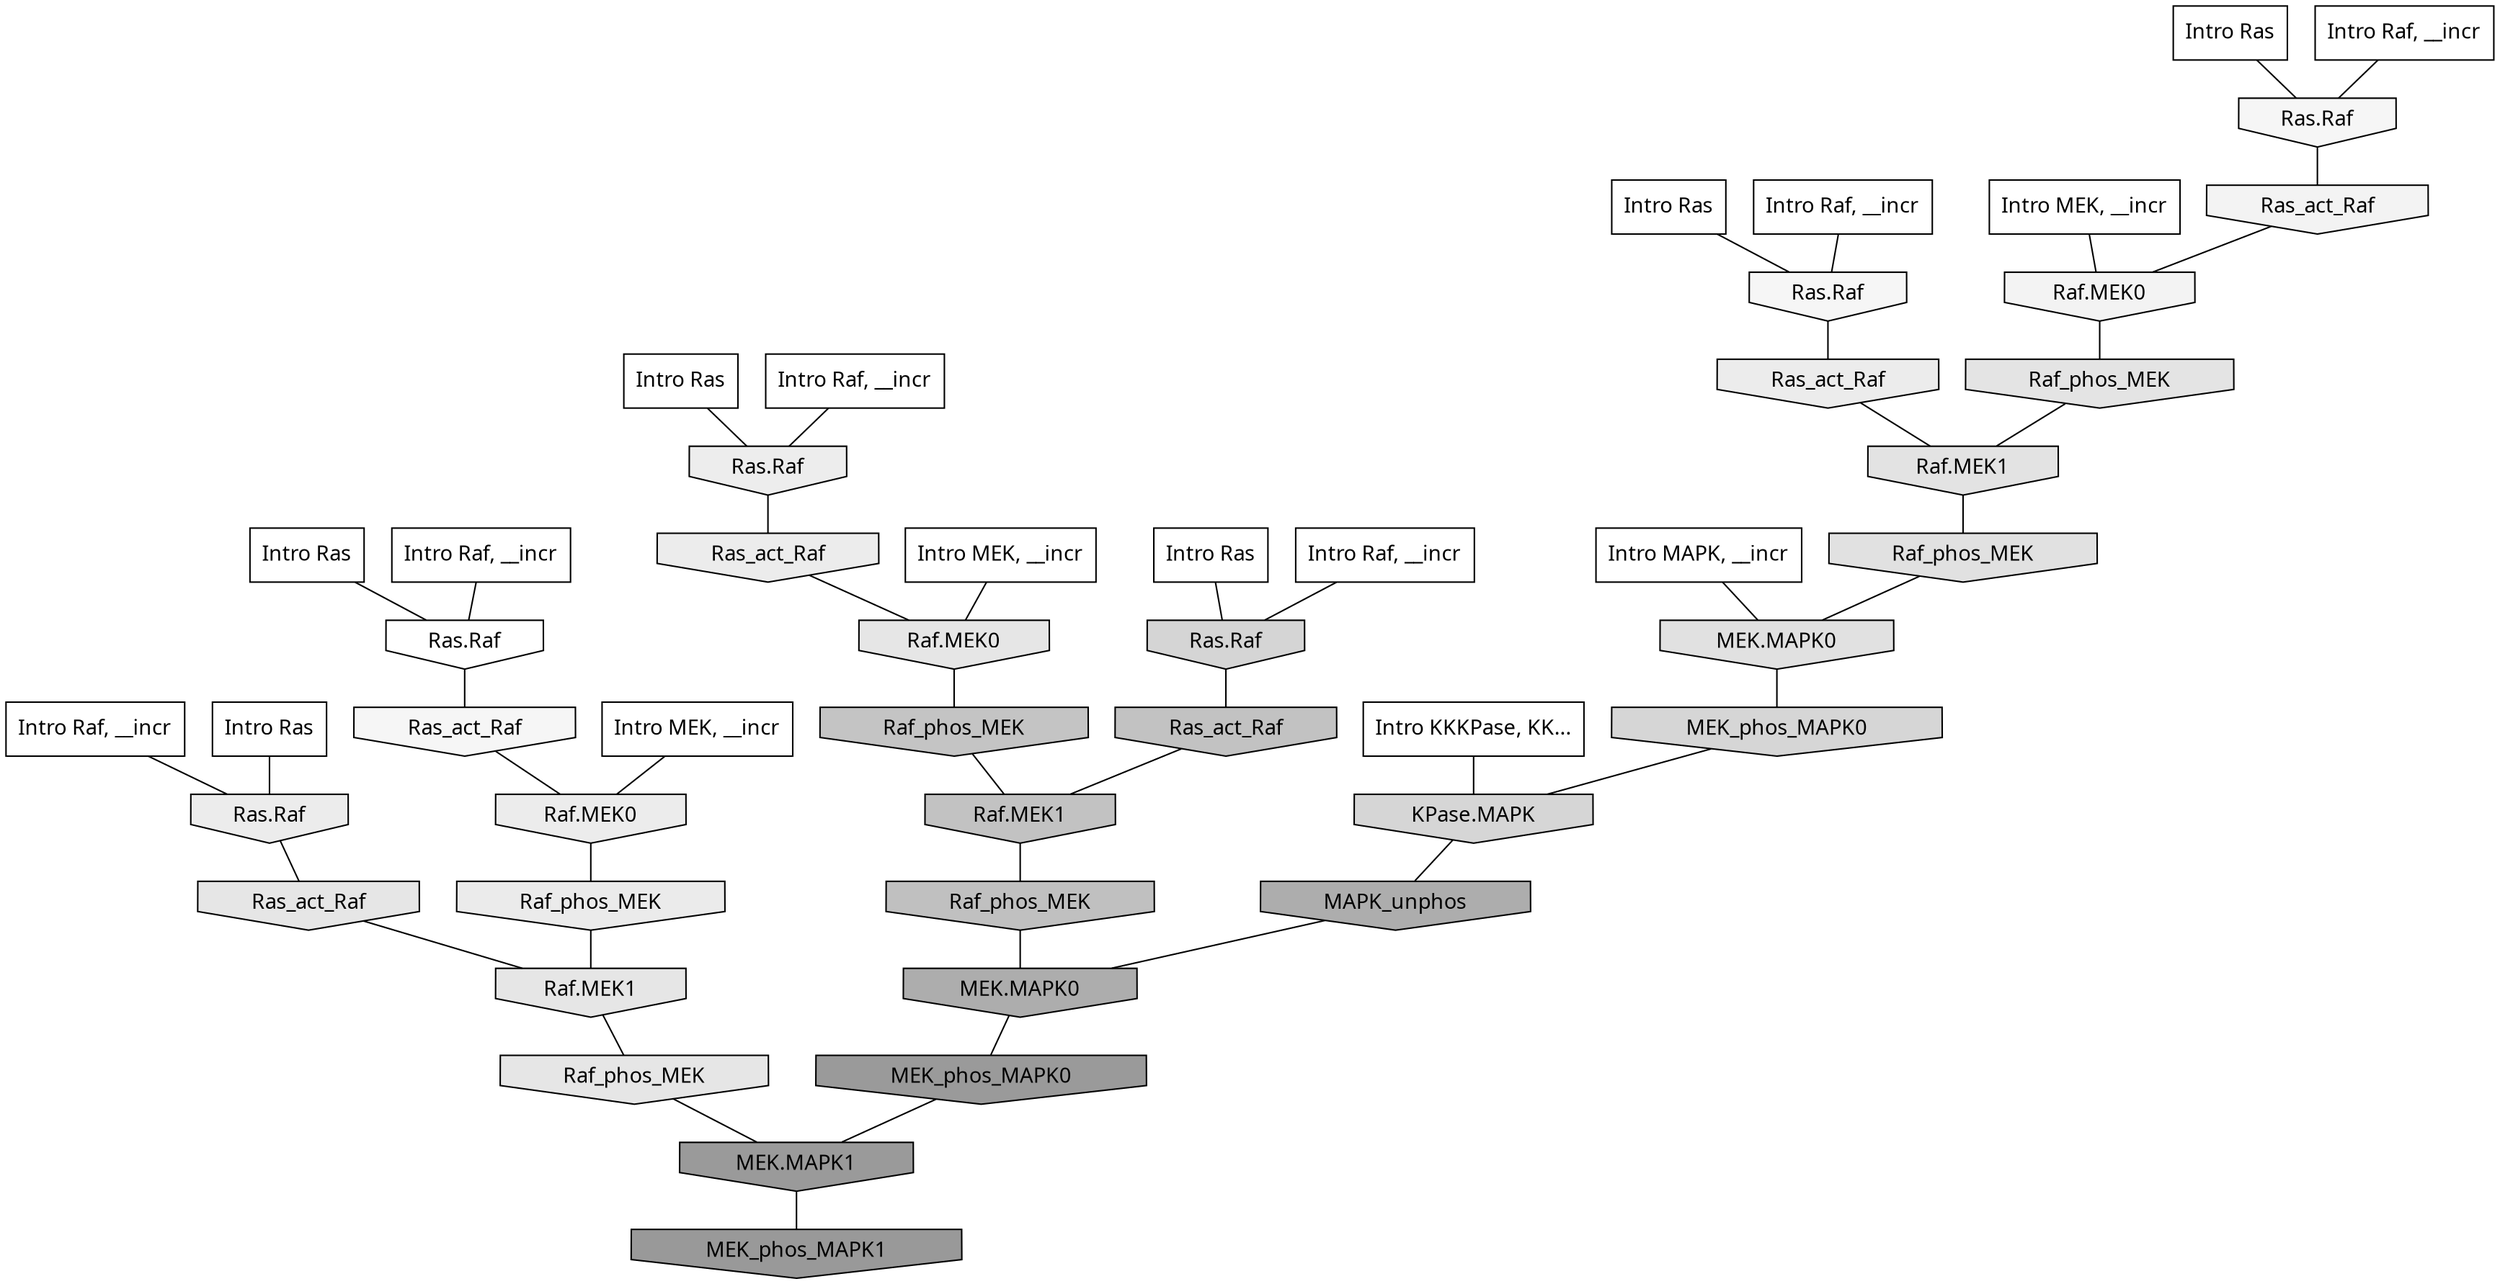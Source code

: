 digraph G{
  rankdir="TB";
  ranksep=0.30;
  node [fontname="CMU Serif"];
  edge [fontname="CMU Serif"];
  
  9 [label="Intro Ras", shape=rectangle, style=filled, fillcolor="0.000 0.000 1.000"]
  
  21 [label="Intro Ras", shape=rectangle, style=filled, fillcolor="0.000 0.000 1.000"]
  
  34 [label="Intro Ras", shape=rectangle, style=filled, fillcolor="0.000 0.000 1.000"]
  
  38 [label="Intro Ras", shape=rectangle, style=filled, fillcolor="0.000 0.000 1.000"]
  
  55 [label="Intro Ras", shape=rectangle, style=filled, fillcolor="0.000 0.000 1.000"]
  
  60 [label="Intro Ras", shape=rectangle, style=filled, fillcolor="0.000 0.000 1.000"]
  
  408 [label="Intro Raf, __incr", shape=rectangle, style=filled, fillcolor="0.000 0.000 1.000"]
  
  570 [label="Intro Raf, __incr", shape=rectangle, style=filled, fillcolor="0.000 0.000 1.000"]
  
  612 [label="Intro Raf, __incr", shape=rectangle, style=filled, fillcolor="0.000 0.000 1.000"]
  
  830 [label="Intro Raf, __incr", shape=rectangle, style=filled, fillcolor="0.000 0.000 1.000"]
  
  876 [label="Intro Raf, __incr", shape=rectangle, style=filled, fillcolor="0.000 0.000 1.000"]
  
  905 [label="Intro Raf, __incr", shape=rectangle, style=filled, fillcolor="0.000 0.000 1.000"]
  
  1351 [label="Intro MEK, __incr", shape=rectangle, style=filled, fillcolor="0.000 0.000 1.000"]
  
  1404 [label="Intro MEK, __incr", shape=rectangle, style=filled, fillcolor="0.000 0.000 1.000"]
  
  1663 [label="Intro MEK, __incr", shape=rectangle, style=filled, fillcolor="0.000 0.000 1.000"]
  
  2659 [label="Intro MAPK, __incr", shape=rectangle, style=filled, fillcolor="0.000 0.000 1.000"]
  
  3196 [label="Intro KKKPase, KK...", shape=rectangle, style=filled, fillcolor="0.000 0.000 1.000"]
  
  3205 [label="Ras.Raf", shape=invhouse, style=filled, fillcolor="0.000 0.000 1.000"]
  
  3784 [label="Ras.Raf", shape=invhouse, style=filled, fillcolor="0.000 0.000 0.963"]
  
  3795 [label="Ras.Raf", shape=invhouse, style=filled, fillcolor="0.000 0.000 0.963"]
  
  3805 [label="Ras_act_Raf", shape=invhouse, style=filled, fillcolor="0.000 0.000 0.962"]
  
  4050 [label="Ras_act_Raf", shape=invhouse, style=filled, fillcolor="0.000 0.000 0.952"]
  
  4052 [label="Raf.MEK0", shape=invhouse, style=filled, fillcolor="0.000 0.000 0.952"]
  
  4650 [label="Ras.Raf", shape=invhouse, style=filled, fillcolor="0.000 0.000 0.928"]
  
  4788 [label="Ras_act_Raf", shape=invhouse, style=filled, fillcolor="0.000 0.000 0.923"]
  
  4794 [label="Raf.MEK0", shape=invhouse, style=filled, fillcolor="0.000 0.000 0.923"]
  
  4805 [label="Ras_act_Raf", shape=invhouse, style=filled, fillcolor="0.000 0.000 0.923"]
  
  4812 [label="Ras.Raf", shape=invhouse, style=filled, fillcolor="0.000 0.000 0.922"]
  
  4870 [label="Raf_phos_MEK", shape=invhouse, style=filled, fillcolor="0.000 0.000 0.920"]
  
  5395 [label="Ras_act_Raf", shape=invhouse, style=filled, fillcolor="0.000 0.000 0.902"]
  
  5398 [label="Raf.MEK1", shape=invhouse, style=filled, fillcolor="0.000 0.000 0.902"]
  
  5425 [label="Raf.MEK0", shape=invhouse, style=filled, fillcolor="0.000 0.000 0.901"]
  
  5461 [label="Raf_phos_MEK", shape=invhouse, style=filled, fillcolor="0.000 0.000 0.899"]
  
  5631 [label="Raf_phos_MEK", shape=invhouse, style=filled, fillcolor="0.000 0.000 0.892"]
  
  5796 [label="Raf.MEK1", shape=invhouse, style=filled, fillcolor="0.000 0.000 0.887"]
  
  6038 [label="Raf_phos_MEK", shape=invhouse, style=filled, fillcolor="0.000 0.000 0.879"]
  
  6041 [label="MEK.MAPK0", shape=invhouse, style=filled, fillcolor="0.000 0.000 0.879"]
  
  7865 [label="MEK_phos_MAPK0", shape=invhouse, style=filled, fillcolor="0.000 0.000 0.839"]
  
  7932 [label="KPase.MAPK", shape=invhouse, style=filled, fillcolor="0.000 0.000 0.838"]
  
  8192 [label="Ras.Raf", shape=invhouse, style=filled, fillcolor="0.000 0.000 0.833"]
  
  13511 [label="Raf_phos_MEK", shape=invhouse, style=filled, fillcolor="0.000 0.000 0.766"]
  
  14284 [label="Ras_act_Raf", shape=invhouse, style=filled, fillcolor="0.000 0.000 0.759"]
  
  14294 [label="Raf.MEK1", shape=invhouse, style=filled, fillcolor="0.000 0.000 0.759"]
  
  15253 [label="Raf_phos_MEK", shape=invhouse, style=filled, fillcolor="0.000 0.000 0.751"]
  
  19123 [label="MAPK_unphos", shape=invhouse, style=filled, fillcolor="0.000 0.000 0.677"]
  
  19127 [label="MEK.MAPK0", shape=invhouse, style=filled, fillcolor="0.000 0.000 0.677"]
  
  21265 [label="MEK_phos_MAPK0", shape=invhouse, style=filled, fillcolor="0.000 0.000 0.602"]
  
  21269 [label="MEK.MAPK1", shape=invhouse, style=filled, fillcolor="0.000 0.000 0.602"]
  
  21321 [label="MEK_phos_MAPK1", shape=invhouse, style=filled, fillcolor="0.000 0.000 0.600"]
  
  
  21269 -> 21321 [dir=none, color="0.000 0.000 0.000"] 
  21265 -> 21269 [dir=none, color="0.000 0.000 0.000"] 
  19127 -> 21265 [dir=none, color="0.000 0.000 0.000"] 
  19123 -> 19127 [dir=none, color="0.000 0.000 0.000"] 
  15253 -> 19127 [dir=none, color="0.000 0.000 0.000"] 
  14294 -> 15253 [dir=none, color="0.000 0.000 0.000"] 
  14284 -> 14294 [dir=none, color="0.000 0.000 0.000"] 
  13511 -> 14294 [dir=none, color="0.000 0.000 0.000"] 
  8192 -> 14284 [dir=none, color="0.000 0.000 0.000"] 
  7932 -> 19123 [dir=none, color="0.000 0.000 0.000"] 
  7865 -> 7932 [dir=none, color="0.000 0.000 0.000"] 
  6041 -> 7865 [dir=none, color="0.000 0.000 0.000"] 
  6038 -> 6041 [dir=none, color="0.000 0.000 0.000"] 
  5796 -> 6038 [dir=none, color="0.000 0.000 0.000"] 
  5631 -> 5796 [dir=none, color="0.000 0.000 0.000"] 
  5461 -> 21269 [dir=none, color="0.000 0.000 0.000"] 
  5425 -> 13511 [dir=none, color="0.000 0.000 0.000"] 
  5398 -> 5461 [dir=none, color="0.000 0.000 0.000"] 
  5395 -> 5398 [dir=none, color="0.000 0.000 0.000"] 
  4870 -> 5398 [dir=none, color="0.000 0.000 0.000"] 
  4812 -> 5395 [dir=none, color="0.000 0.000 0.000"] 
  4805 -> 5796 [dir=none, color="0.000 0.000 0.000"] 
  4794 -> 4870 [dir=none, color="0.000 0.000 0.000"] 
  4788 -> 5425 [dir=none, color="0.000 0.000 0.000"] 
  4650 -> 4788 [dir=none, color="0.000 0.000 0.000"] 
  4052 -> 5631 [dir=none, color="0.000 0.000 0.000"] 
  4050 -> 4052 [dir=none, color="0.000 0.000 0.000"] 
  3805 -> 4794 [dir=none, color="0.000 0.000 0.000"] 
  3795 -> 4805 [dir=none, color="0.000 0.000 0.000"] 
  3784 -> 4050 [dir=none, color="0.000 0.000 0.000"] 
  3205 -> 3805 [dir=none, color="0.000 0.000 0.000"] 
  3196 -> 7932 [dir=none, color="0.000 0.000 0.000"] 
  2659 -> 6041 [dir=none, color="0.000 0.000 0.000"] 
  1663 -> 4794 [dir=none, color="0.000 0.000 0.000"] 
  1404 -> 4052 [dir=none, color="0.000 0.000 0.000"] 
  1351 -> 5425 [dir=none, color="0.000 0.000 0.000"] 
  905 -> 3795 [dir=none, color="0.000 0.000 0.000"] 
  876 -> 4650 [dir=none, color="0.000 0.000 0.000"] 
  830 -> 3784 [dir=none, color="0.000 0.000 0.000"] 
  612 -> 3205 [dir=none, color="0.000 0.000 0.000"] 
  570 -> 8192 [dir=none, color="0.000 0.000 0.000"] 
  408 -> 4812 [dir=none, color="0.000 0.000 0.000"] 
  60 -> 3784 [dir=none, color="0.000 0.000 0.000"] 
  55 -> 3205 [dir=none, color="0.000 0.000 0.000"] 
  38 -> 8192 [dir=none, color="0.000 0.000 0.000"] 
  34 -> 3795 [dir=none, color="0.000 0.000 0.000"] 
  21 -> 4812 [dir=none, color="0.000 0.000 0.000"] 
  9 -> 4650 [dir=none, color="0.000 0.000 0.000"] 
  
  }
